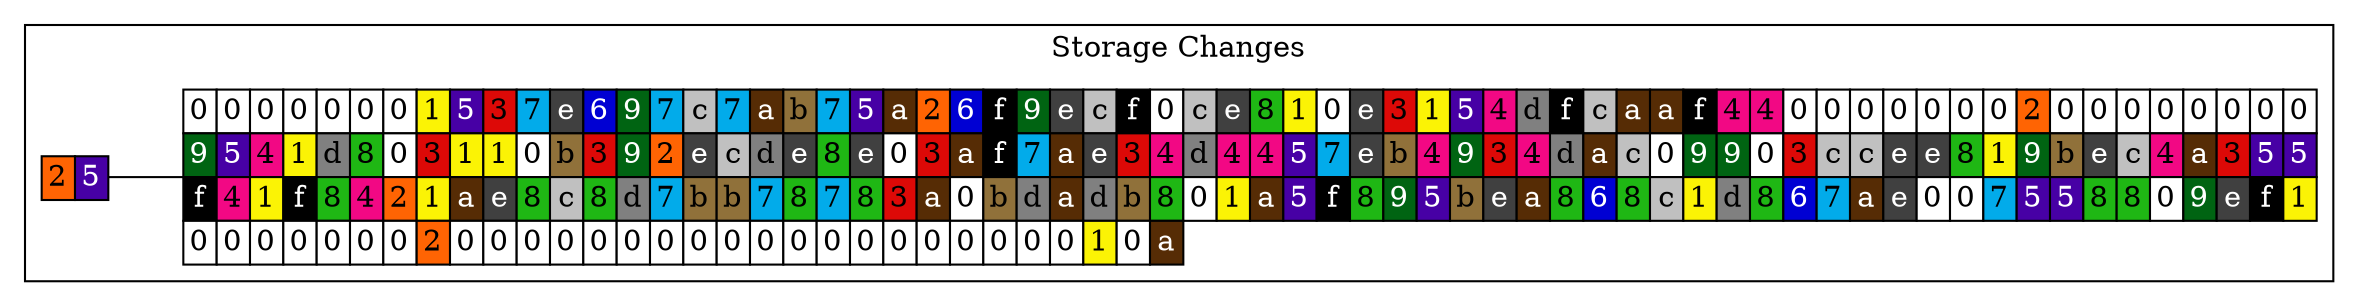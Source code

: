 digraph trie {
		rankdir=LR;
		node [shape=none margin=0 width=0 height=0]
		edge [dir = none headport=w tailport=e]
	subgraph cluster_0 {
			label = "Storage Changes";
			color = black;

	k_12 [label=<
	<table border="0" color="#000000" cellborder="1" cellspacing="0">
	<tr>		<td bgcolor="#FF6403"><font color="#000000">2</font></td>
				<td bgcolor="#4700A5"><font color="#FFFFFF">5</font></td>
		
	</tr></table>
	>];
	
	v_12 [label=<
	<table border="0" color="#000000" cellborder="1" cellspacing="0">
			<tr>		<td bgcolor="#FFFFFF"><font color="#000000">0</font></td>
						<td bgcolor="#FFFFFF"><font color="#000000">0</font></td>
						<td bgcolor="#FFFFFF"><font color="#000000">0</font></td>
						<td bgcolor="#FFFFFF"><font color="#000000">0</font></td>
						<td bgcolor="#FFFFFF"><font color="#000000">0</font></td>
						<td bgcolor="#FFFFFF"><font color="#000000">0</font></td>
						<td bgcolor="#FFFFFF"><font color="#000000">0</font></td>
						<td bgcolor="#FBF305"><font color="#000000">1</font></td>
						<td bgcolor="#4700A5"><font color="#FFFFFF">5</font></td>
						<td bgcolor="#DD0907"><font color="#000000">3</font></td>
						<td bgcolor="#02ABEA"><font color="#000000">7</font></td>
						<td bgcolor="#404040"><font color="#FFFFFF">e</font></td>
						<td bgcolor="#0000D3"><font color="#FFFFFF">6</font></td>
						<td bgcolor="#006412"><font color="#FFFFFF">9</font></td>
						<td bgcolor="#02ABEA"><font color="#000000">7</font></td>
						<td bgcolor="#C0C0C0"><font color="#000000">c</font></td>
						<td bgcolor="#02ABEA"><font color="#000000">7</font></td>
						<td bgcolor="#562C05"><font color="#FFFFFF">a</font></td>
						<td bgcolor="#90713A"><font color="#000000">b</font></td>
						<td bgcolor="#02ABEA"><font color="#000000">7</font></td>
						<td bgcolor="#4700A5"><font color="#FFFFFF">5</font></td>
						<td bgcolor="#562C05"><font color="#FFFFFF">a</font></td>
						<td bgcolor="#FF6403"><font color="#000000">2</font></td>
						<td bgcolor="#0000D3"><font color="#FFFFFF">6</font></td>
						<td bgcolor="#000000"><font color="#FFFFFF">f</font></td>
						<td bgcolor="#006412"><font color="#FFFFFF">9</font></td>
						<td bgcolor="#404040"><font color="#FFFFFF">e</font></td>
						<td bgcolor="#C0C0C0"><font color="#000000">c</font></td>
						<td bgcolor="#000000"><font color="#FFFFFF">f</font></td>
						<td bgcolor="#FFFFFF"><font color="#000000">0</font></td>
						<td bgcolor="#C0C0C0"><font color="#000000">c</font></td>
						<td bgcolor="#404040"><font color="#FFFFFF">e</font></td>
						<td bgcolor="#1FB714"><font color="#000000">8</font></td>
						<td bgcolor="#FBF305"><font color="#000000">1</font></td>
						<td bgcolor="#FFFFFF"><font color="#000000">0</font></td>
						<td bgcolor="#404040"><font color="#FFFFFF">e</font></td>
						<td bgcolor="#DD0907"><font color="#000000">3</font></td>
						<td bgcolor="#FBF305"><font color="#000000">1</font></td>
						<td bgcolor="#4700A5"><font color="#FFFFFF">5</font></td>
						<td bgcolor="#F20884"><font color="#000000">4</font></td>
						<td bgcolor="#808080"><font color="#000000">d</font></td>
						<td bgcolor="#000000"><font color="#FFFFFF">f</font></td>
						<td bgcolor="#C0C0C0"><font color="#000000">c</font></td>
						<td bgcolor="#562C05"><font color="#FFFFFF">a</font></td>
						<td bgcolor="#562C05"><font color="#FFFFFF">a</font></td>
						<td bgcolor="#000000"><font color="#FFFFFF">f</font></td>
						<td bgcolor="#F20884"><font color="#000000">4</font></td>
						<td bgcolor="#F20884"><font color="#000000">4</font></td>
						<td bgcolor="#FFFFFF"><font color="#000000">0</font></td>
						<td bgcolor="#FFFFFF"><font color="#000000">0</font></td>
						<td bgcolor="#FFFFFF"><font color="#000000">0</font></td>
						<td bgcolor="#FFFFFF"><font color="#000000">0</font></td>
						<td bgcolor="#FFFFFF"><font color="#000000">0</font></td>
						<td bgcolor="#FFFFFF"><font color="#000000">0</font></td>
						<td bgcolor="#FFFFFF"><font color="#000000">0</font></td>
						<td bgcolor="#FF6403"><font color="#000000">2</font></td>
						<td bgcolor="#FFFFFF"><font color="#000000">0</font></td>
						<td bgcolor="#FFFFFF"><font color="#000000">0</font></td>
						<td bgcolor="#FFFFFF"><font color="#000000">0</font></td>
						<td bgcolor="#FFFFFF"><font color="#000000">0</font></td>
						<td bgcolor="#FFFFFF"><font color="#000000">0</font></td>
						<td bgcolor="#FFFFFF"><font color="#000000">0</font></td>
						<td bgcolor="#FFFFFF"><font color="#000000">0</font></td>
						<td bgcolor="#FFFFFF"><font color="#000000">0</font></td>
				</tr>
				<tr>		<td bgcolor="#006412"><font color="#FFFFFF">9</font></td>
						<td bgcolor="#4700A5"><font color="#FFFFFF">5</font></td>
						<td bgcolor="#F20884"><font color="#000000">4</font></td>
						<td bgcolor="#FBF305"><font color="#000000">1</font></td>
						<td bgcolor="#808080"><font color="#000000">d</font></td>
						<td bgcolor="#1FB714"><font color="#000000">8</font></td>
						<td bgcolor="#FFFFFF"><font color="#000000">0</font></td>
						<td bgcolor="#DD0907"><font color="#000000">3</font></td>
						<td bgcolor="#FBF305"><font color="#000000">1</font></td>
						<td bgcolor="#FBF305"><font color="#000000">1</font></td>
						<td bgcolor="#FFFFFF"><font color="#000000">0</font></td>
						<td bgcolor="#90713A"><font color="#000000">b</font></td>
						<td bgcolor="#DD0907"><font color="#000000">3</font></td>
						<td bgcolor="#006412"><font color="#FFFFFF">9</font></td>
						<td bgcolor="#FF6403"><font color="#000000">2</font></td>
						<td bgcolor="#404040"><font color="#FFFFFF">e</font></td>
						<td bgcolor="#C0C0C0"><font color="#000000">c</font></td>
						<td bgcolor="#808080"><font color="#000000">d</font></td>
						<td bgcolor="#404040"><font color="#FFFFFF">e</font></td>
						<td bgcolor="#1FB714"><font color="#000000">8</font></td>
						<td bgcolor="#404040"><font color="#FFFFFF">e</font></td>
						<td bgcolor="#FFFFFF"><font color="#000000">0</font></td>
						<td bgcolor="#DD0907"><font color="#000000">3</font></td>
						<td bgcolor="#562C05"><font color="#FFFFFF">a</font></td>
						<td bgcolor="#000000"><font color="#FFFFFF">f</font></td>
						<td bgcolor="#02ABEA"><font color="#000000">7</font></td>
						<td bgcolor="#562C05"><font color="#FFFFFF">a</font></td>
						<td bgcolor="#404040"><font color="#FFFFFF">e</font></td>
						<td bgcolor="#DD0907"><font color="#000000">3</font></td>
						<td bgcolor="#F20884"><font color="#000000">4</font></td>
						<td bgcolor="#808080"><font color="#000000">d</font></td>
						<td bgcolor="#F20884"><font color="#000000">4</font></td>
						<td bgcolor="#F20884"><font color="#000000">4</font></td>
						<td bgcolor="#4700A5"><font color="#FFFFFF">5</font></td>
						<td bgcolor="#02ABEA"><font color="#000000">7</font></td>
						<td bgcolor="#404040"><font color="#FFFFFF">e</font></td>
						<td bgcolor="#90713A"><font color="#000000">b</font></td>
						<td bgcolor="#F20884"><font color="#000000">4</font></td>
						<td bgcolor="#006412"><font color="#FFFFFF">9</font></td>
						<td bgcolor="#DD0907"><font color="#000000">3</font></td>
						<td bgcolor="#F20884"><font color="#000000">4</font></td>
						<td bgcolor="#808080"><font color="#000000">d</font></td>
						<td bgcolor="#562C05"><font color="#FFFFFF">a</font></td>
						<td bgcolor="#C0C0C0"><font color="#000000">c</font></td>
						<td bgcolor="#FFFFFF"><font color="#000000">0</font></td>
						<td bgcolor="#006412"><font color="#FFFFFF">9</font></td>
						<td bgcolor="#006412"><font color="#FFFFFF">9</font></td>
						<td bgcolor="#FFFFFF"><font color="#000000">0</font></td>
						<td bgcolor="#DD0907"><font color="#000000">3</font></td>
						<td bgcolor="#C0C0C0"><font color="#000000">c</font></td>
						<td bgcolor="#C0C0C0"><font color="#000000">c</font></td>
						<td bgcolor="#404040"><font color="#FFFFFF">e</font></td>
						<td bgcolor="#404040"><font color="#FFFFFF">e</font></td>
						<td bgcolor="#1FB714"><font color="#000000">8</font></td>
						<td bgcolor="#FBF305"><font color="#000000">1</font></td>
						<td bgcolor="#006412"><font color="#FFFFFF">9</font></td>
						<td bgcolor="#90713A"><font color="#000000">b</font></td>
						<td bgcolor="#404040"><font color="#FFFFFF">e</font></td>
						<td bgcolor="#C0C0C0"><font color="#000000">c</font></td>
						<td bgcolor="#F20884"><font color="#000000">4</font></td>
						<td bgcolor="#562C05"><font color="#FFFFFF">a</font></td>
						<td bgcolor="#DD0907"><font color="#000000">3</font></td>
						<td bgcolor="#4700A5"><font color="#FFFFFF">5</font></td>
						<td bgcolor="#4700A5"><font color="#FFFFFF">5</font></td>
				</tr>
				<tr>		<td bgcolor="#000000"><font color="#FFFFFF">f</font></td>
						<td bgcolor="#F20884"><font color="#000000">4</font></td>
						<td bgcolor="#FBF305"><font color="#000000">1</font></td>
						<td bgcolor="#000000"><font color="#FFFFFF">f</font></td>
						<td bgcolor="#1FB714"><font color="#000000">8</font></td>
						<td bgcolor="#F20884"><font color="#000000">4</font></td>
						<td bgcolor="#FF6403"><font color="#000000">2</font></td>
						<td bgcolor="#FBF305"><font color="#000000">1</font></td>
						<td bgcolor="#562C05"><font color="#FFFFFF">a</font></td>
						<td bgcolor="#404040"><font color="#FFFFFF">e</font></td>
						<td bgcolor="#1FB714"><font color="#000000">8</font></td>
						<td bgcolor="#C0C0C0"><font color="#000000">c</font></td>
						<td bgcolor="#1FB714"><font color="#000000">8</font></td>
						<td bgcolor="#808080"><font color="#000000">d</font></td>
						<td bgcolor="#02ABEA"><font color="#000000">7</font></td>
						<td bgcolor="#90713A"><font color="#000000">b</font></td>
						<td bgcolor="#90713A"><font color="#000000">b</font></td>
						<td bgcolor="#02ABEA"><font color="#000000">7</font></td>
						<td bgcolor="#1FB714"><font color="#000000">8</font></td>
						<td bgcolor="#02ABEA"><font color="#000000">7</font></td>
						<td bgcolor="#1FB714"><font color="#000000">8</font></td>
						<td bgcolor="#DD0907"><font color="#000000">3</font></td>
						<td bgcolor="#562C05"><font color="#FFFFFF">a</font></td>
						<td bgcolor="#FFFFFF"><font color="#000000">0</font></td>
						<td bgcolor="#90713A"><font color="#000000">b</font></td>
						<td bgcolor="#808080"><font color="#000000">d</font></td>
						<td bgcolor="#562C05"><font color="#FFFFFF">a</font></td>
						<td bgcolor="#808080"><font color="#000000">d</font></td>
						<td bgcolor="#90713A"><font color="#000000">b</font></td>
						<td bgcolor="#1FB714"><font color="#000000">8</font></td>
						<td bgcolor="#FFFFFF"><font color="#000000">0</font></td>
						<td bgcolor="#FBF305"><font color="#000000">1</font></td>
						<td bgcolor="#562C05"><font color="#FFFFFF">a</font></td>
						<td bgcolor="#4700A5"><font color="#FFFFFF">5</font></td>
						<td bgcolor="#000000"><font color="#FFFFFF">f</font></td>
						<td bgcolor="#1FB714"><font color="#000000">8</font></td>
						<td bgcolor="#006412"><font color="#FFFFFF">9</font></td>
						<td bgcolor="#4700A5"><font color="#FFFFFF">5</font></td>
						<td bgcolor="#90713A"><font color="#000000">b</font></td>
						<td bgcolor="#404040"><font color="#FFFFFF">e</font></td>
						<td bgcolor="#562C05"><font color="#FFFFFF">a</font></td>
						<td bgcolor="#1FB714"><font color="#000000">8</font></td>
						<td bgcolor="#0000D3"><font color="#FFFFFF">6</font></td>
						<td bgcolor="#1FB714"><font color="#000000">8</font></td>
						<td bgcolor="#C0C0C0"><font color="#000000">c</font></td>
						<td bgcolor="#FBF305"><font color="#000000">1</font></td>
						<td bgcolor="#808080"><font color="#000000">d</font></td>
						<td bgcolor="#1FB714"><font color="#000000">8</font></td>
						<td bgcolor="#0000D3"><font color="#FFFFFF">6</font></td>
						<td bgcolor="#02ABEA"><font color="#000000">7</font></td>
						<td bgcolor="#562C05"><font color="#FFFFFF">a</font></td>
						<td bgcolor="#404040"><font color="#FFFFFF">e</font></td>
						<td bgcolor="#FFFFFF"><font color="#000000">0</font></td>
						<td bgcolor="#FFFFFF"><font color="#000000">0</font></td>
						<td bgcolor="#02ABEA"><font color="#000000">7</font></td>
						<td bgcolor="#4700A5"><font color="#FFFFFF">5</font></td>
						<td bgcolor="#4700A5"><font color="#FFFFFF">5</font></td>
						<td bgcolor="#1FB714"><font color="#000000">8</font></td>
						<td bgcolor="#1FB714"><font color="#000000">8</font></td>
						<td bgcolor="#FFFFFF"><font color="#000000">0</font></td>
						<td bgcolor="#006412"><font color="#FFFFFF">9</font></td>
						<td bgcolor="#404040"><font color="#FFFFFF">e</font></td>
						<td bgcolor="#000000"><font color="#FFFFFF">f</font></td>
						<td bgcolor="#FBF305"><font color="#000000">1</font></td>
				</tr>
				<tr>		<td bgcolor="#FFFFFF"><font color="#000000">0</font></td>
						<td bgcolor="#FFFFFF"><font color="#000000">0</font></td>
						<td bgcolor="#FFFFFF"><font color="#000000">0</font></td>
						<td bgcolor="#FFFFFF"><font color="#000000">0</font></td>
						<td bgcolor="#FFFFFF"><font color="#000000">0</font></td>
						<td bgcolor="#FFFFFF"><font color="#000000">0</font></td>
						<td bgcolor="#FFFFFF"><font color="#000000">0</font></td>
						<td bgcolor="#FF6403"><font color="#000000">2</font></td>
						<td bgcolor="#FFFFFF"><font color="#000000">0</font></td>
						<td bgcolor="#FFFFFF"><font color="#000000">0</font></td>
						<td bgcolor="#FFFFFF"><font color="#000000">0</font></td>
						<td bgcolor="#FFFFFF"><font color="#000000">0</font></td>
						<td bgcolor="#FFFFFF"><font color="#000000">0</font></td>
						<td bgcolor="#FFFFFF"><font color="#000000">0</font></td>
						<td bgcolor="#FFFFFF"><font color="#000000">0</font></td>
						<td bgcolor="#FFFFFF"><font color="#000000">0</font></td>
						<td bgcolor="#FFFFFF"><font color="#000000">0</font></td>
						<td bgcolor="#FFFFFF"><font color="#000000">0</font></td>
						<td bgcolor="#FFFFFF"><font color="#000000">0</font></td>
						<td bgcolor="#FFFFFF"><font color="#000000">0</font></td>
						<td bgcolor="#FFFFFF"><font color="#000000">0</font></td>
						<td bgcolor="#FFFFFF"><font color="#000000">0</font></td>
						<td bgcolor="#FFFFFF"><font color="#000000">0</font></td>
						<td bgcolor="#FFFFFF"><font color="#000000">0</font></td>
						<td bgcolor="#FFFFFF"><font color="#000000">0</font></td>
						<td bgcolor="#FFFFFF"><font color="#000000">0</font></td>
						<td bgcolor="#FFFFFF"><font color="#000000">0</font></td>
						<td bgcolor="#FBF305"><font color="#000000">1</font></td>
						<td bgcolor="#FFFFFF"><font color="#000000">0</font></td>
						<td bgcolor="#562C05"><font color="#FFFFFF">a</font></td>
				<td colspan="34" border="0"></td></tr>
		
	</table>
	>];
	k_12 -> v_12;

}
}

